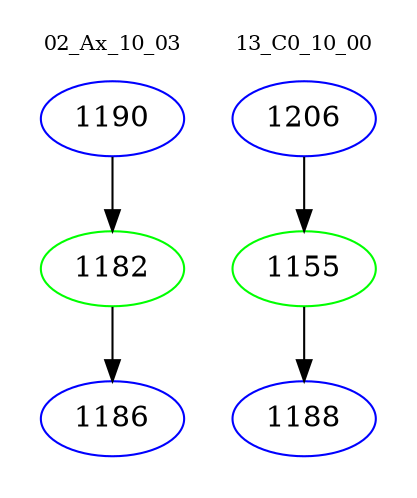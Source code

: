 digraph{
subgraph cluster_0 {
color = white
label = "02_Ax_10_03";
fontsize=10;
T0_1190 [label="1190", color="blue"]
T0_1190 -> T0_1182 [color="black"]
T0_1182 [label="1182", color="green"]
T0_1182 -> T0_1186 [color="black"]
T0_1186 [label="1186", color="blue"]
}
subgraph cluster_1 {
color = white
label = "13_C0_10_00";
fontsize=10;
T1_1206 [label="1206", color="blue"]
T1_1206 -> T1_1155 [color="black"]
T1_1155 [label="1155", color="green"]
T1_1155 -> T1_1188 [color="black"]
T1_1188 [label="1188", color="blue"]
}
}
